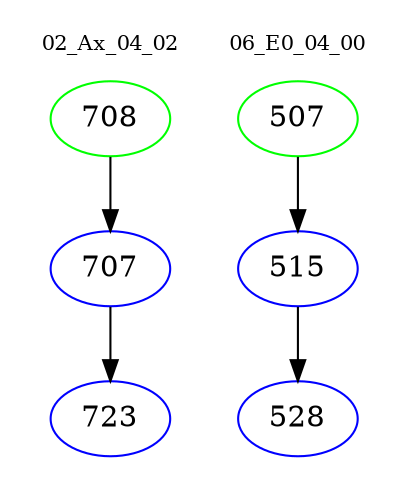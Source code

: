 digraph{
subgraph cluster_0 {
color = white
label = "02_Ax_04_02";
fontsize=10;
T0_708 [label="708", color="green"]
T0_708 -> T0_707 [color="black"]
T0_707 [label="707", color="blue"]
T0_707 -> T0_723 [color="black"]
T0_723 [label="723", color="blue"]
}
subgraph cluster_1 {
color = white
label = "06_E0_04_00";
fontsize=10;
T1_507 [label="507", color="green"]
T1_507 -> T1_515 [color="black"]
T1_515 [label="515", color="blue"]
T1_515 -> T1_528 [color="black"]
T1_528 [label="528", color="blue"]
}
}
